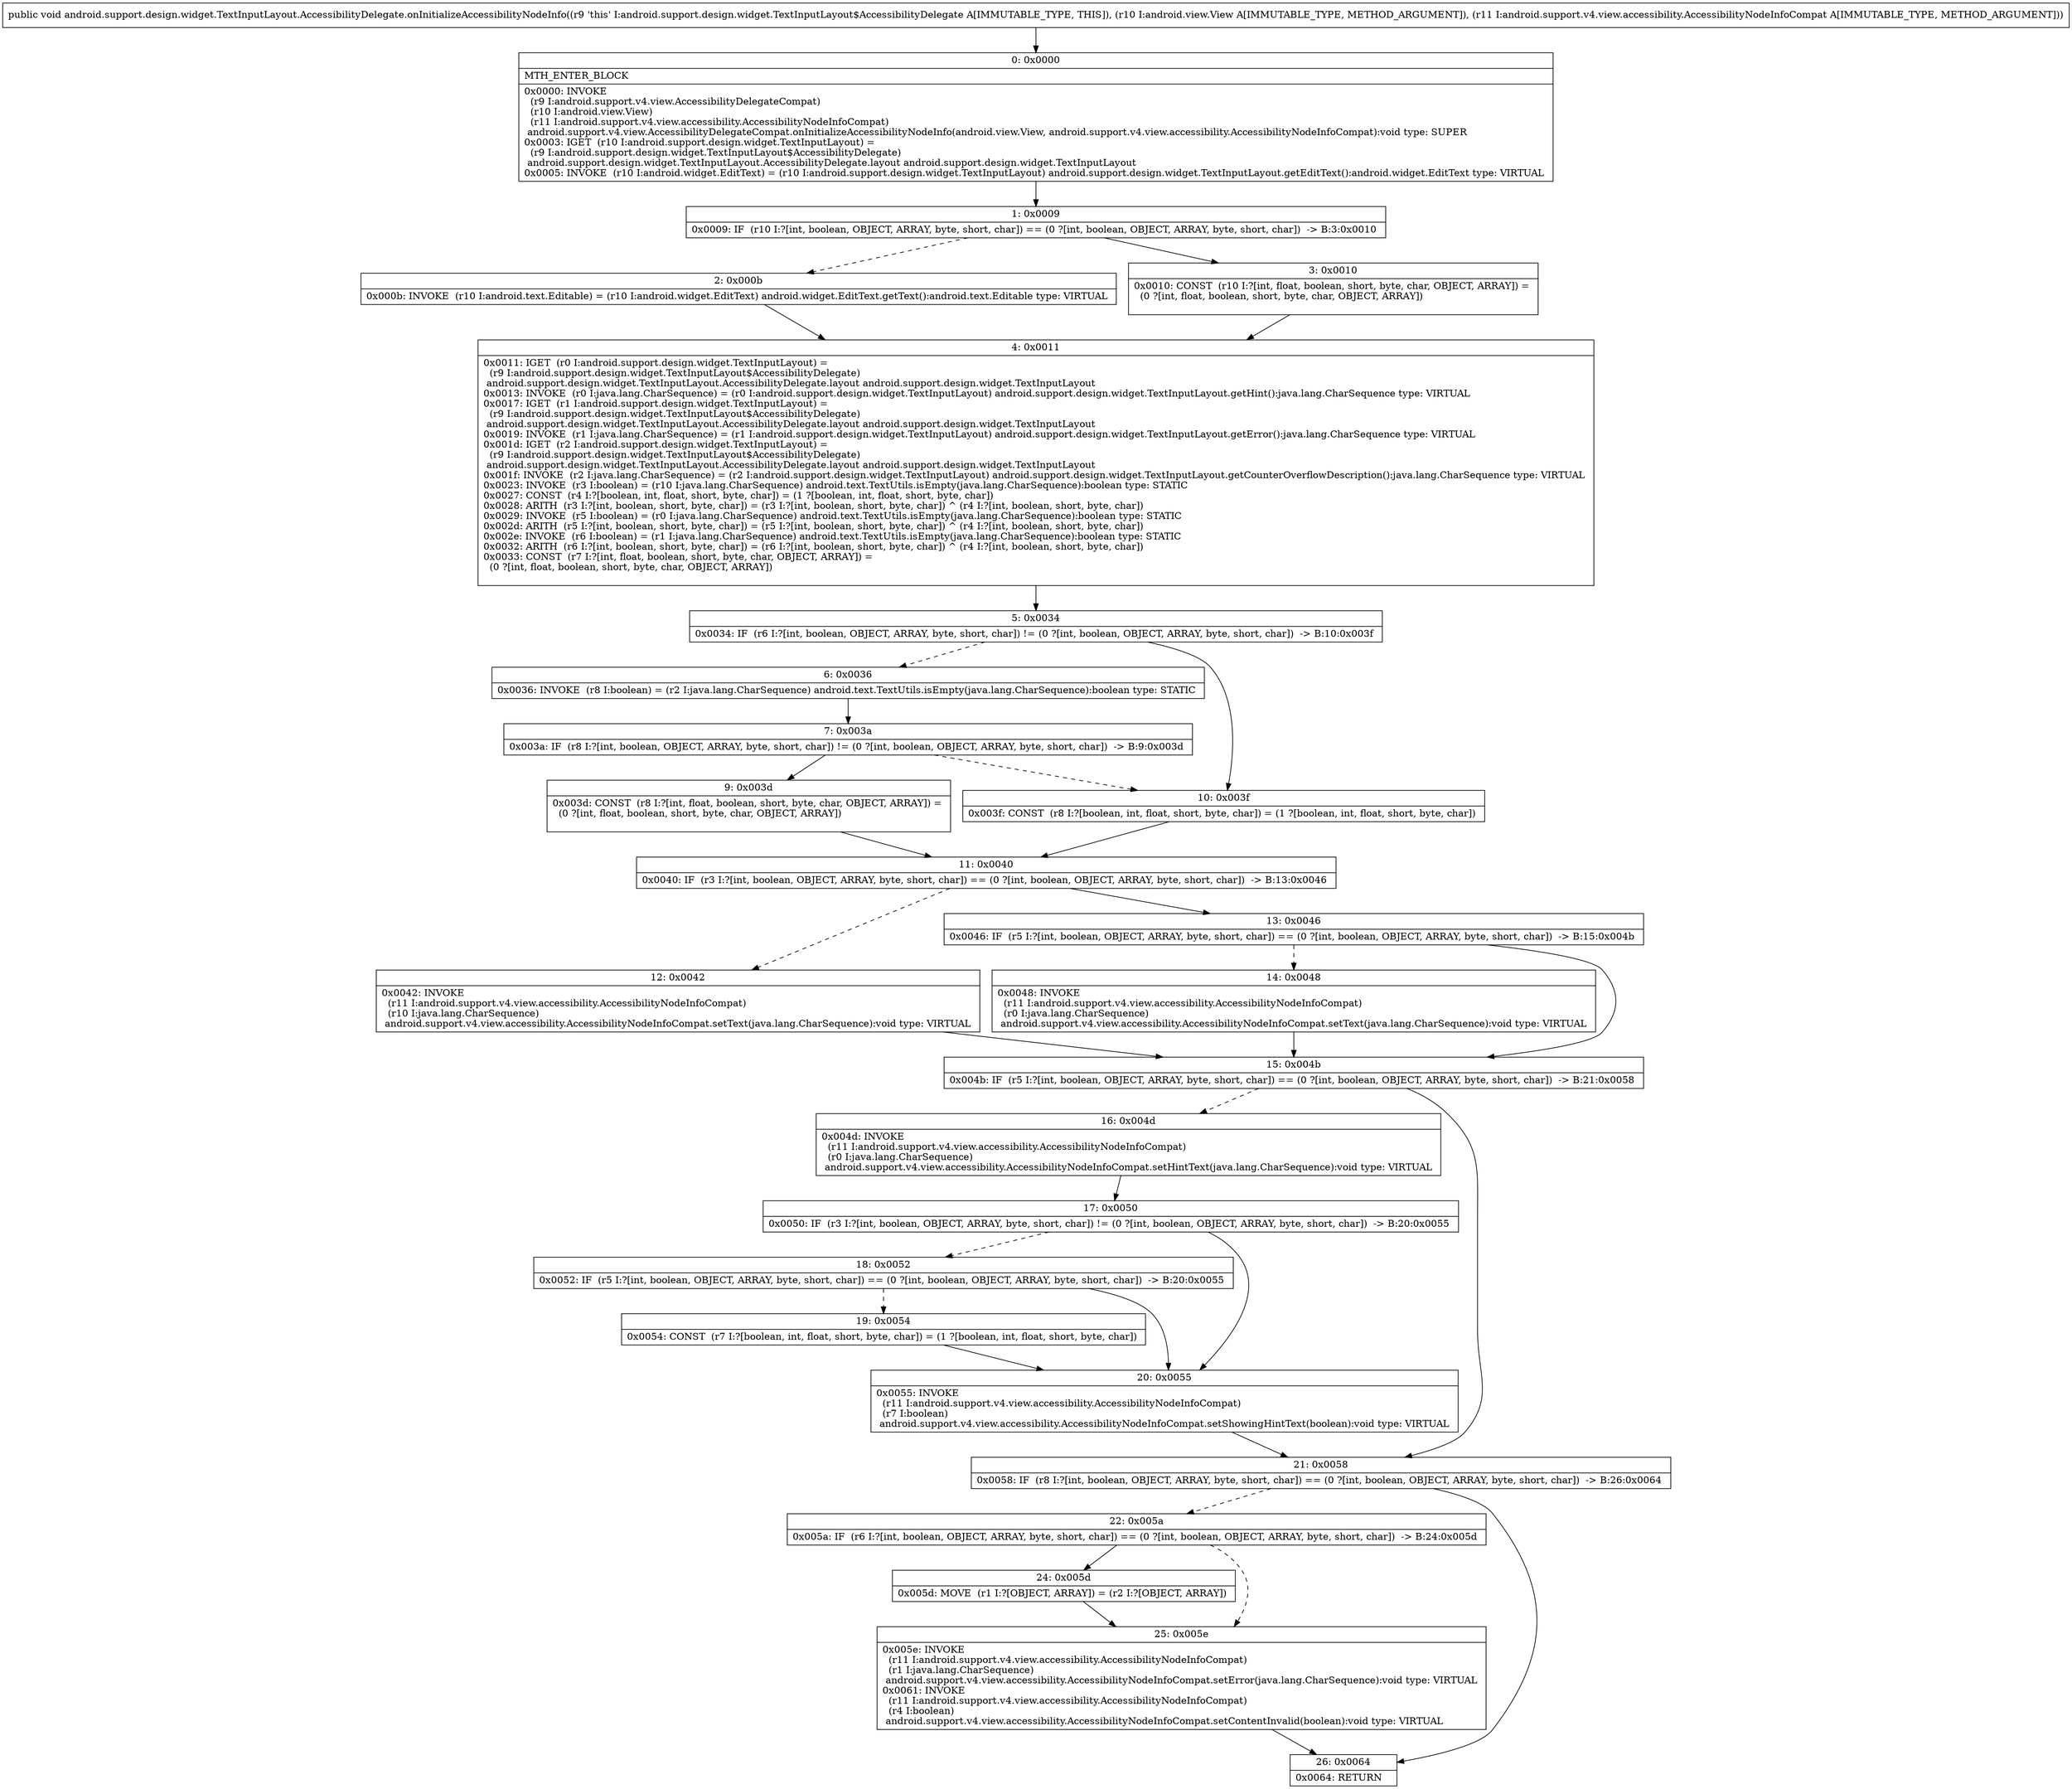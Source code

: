digraph "CFG forandroid.support.design.widget.TextInputLayout.AccessibilityDelegate.onInitializeAccessibilityNodeInfo(Landroid\/view\/View;Landroid\/support\/v4\/view\/accessibility\/AccessibilityNodeInfoCompat;)V" {
Node_0 [shape=record,label="{0\:\ 0x0000|MTH_ENTER_BLOCK\l|0x0000: INVOKE  \l  (r9 I:android.support.v4.view.AccessibilityDelegateCompat)\l  (r10 I:android.view.View)\l  (r11 I:android.support.v4.view.accessibility.AccessibilityNodeInfoCompat)\l android.support.v4.view.AccessibilityDelegateCompat.onInitializeAccessibilityNodeInfo(android.view.View, android.support.v4.view.accessibility.AccessibilityNodeInfoCompat):void type: SUPER \l0x0003: IGET  (r10 I:android.support.design.widget.TextInputLayout) = \l  (r9 I:android.support.design.widget.TextInputLayout$AccessibilityDelegate)\l android.support.design.widget.TextInputLayout.AccessibilityDelegate.layout android.support.design.widget.TextInputLayout \l0x0005: INVOKE  (r10 I:android.widget.EditText) = (r10 I:android.support.design.widget.TextInputLayout) android.support.design.widget.TextInputLayout.getEditText():android.widget.EditText type: VIRTUAL \l}"];
Node_1 [shape=record,label="{1\:\ 0x0009|0x0009: IF  (r10 I:?[int, boolean, OBJECT, ARRAY, byte, short, char]) == (0 ?[int, boolean, OBJECT, ARRAY, byte, short, char])  \-\> B:3:0x0010 \l}"];
Node_2 [shape=record,label="{2\:\ 0x000b|0x000b: INVOKE  (r10 I:android.text.Editable) = (r10 I:android.widget.EditText) android.widget.EditText.getText():android.text.Editable type: VIRTUAL \l}"];
Node_3 [shape=record,label="{3\:\ 0x0010|0x0010: CONST  (r10 I:?[int, float, boolean, short, byte, char, OBJECT, ARRAY]) = \l  (0 ?[int, float, boolean, short, byte, char, OBJECT, ARRAY])\l \l}"];
Node_4 [shape=record,label="{4\:\ 0x0011|0x0011: IGET  (r0 I:android.support.design.widget.TextInputLayout) = \l  (r9 I:android.support.design.widget.TextInputLayout$AccessibilityDelegate)\l android.support.design.widget.TextInputLayout.AccessibilityDelegate.layout android.support.design.widget.TextInputLayout \l0x0013: INVOKE  (r0 I:java.lang.CharSequence) = (r0 I:android.support.design.widget.TextInputLayout) android.support.design.widget.TextInputLayout.getHint():java.lang.CharSequence type: VIRTUAL \l0x0017: IGET  (r1 I:android.support.design.widget.TextInputLayout) = \l  (r9 I:android.support.design.widget.TextInputLayout$AccessibilityDelegate)\l android.support.design.widget.TextInputLayout.AccessibilityDelegate.layout android.support.design.widget.TextInputLayout \l0x0019: INVOKE  (r1 I:java.lang.CharSequence) = (r1 I:android.support.design.widget.TextInputLayout) android.support.design.widget.TextInputLayout.getError():java.lang.CharSequence type: VIRTUAL \l0x001d: IGET  (r2 I:android.support.design.widget.TextInputLayout) = \l  (r9 I:android.support.design.widget.TextInputLayout$AccessibilityDelegate)\l android.support.design.widget.TextInputLayout.AccessibilityDelegate.layout android.support.design.widget.TextInputLayout \l0x001f: INVOKE  (r2 I:java.lang.CharSequence) = (r2 I:android.support.design.widget.TextInputLayout) android.support.design.widget.TextInputLayout.getCounterOverflowDescription():java.lang.CharSequence type: VIRTUAL \l0x0023: INVOKE  (r3 I:boolean) = (r10 I:java.lang.CharSequence) android.text.TextUtils.isEmpty(java.lang.CharSequence):boolean type: STATIC \l0x0027: CONST  (r4 I:?[boolean, int, float, short, byte, char]) = (1 ?[boolean, int, float, short, byte, char]) \l0x0028: ARITH  (r3 I:?[int, boolean, short, byte, char]) = (r3 I:?[int, boolean, short, byte, char]) ^ (r4 I:?[int, boolean, short, byte, char]) \l0x0029: INVOKE  (r5 I:boolean) = (r0 I:java.lang.CharSequence) android.text.TextUtils.isEmpty(java.lang.CharSequence):boolean type: STATIC \l0x002d: ARITH  (r5 I:?[int, boolean, short, byte, char]) = (r5 I:?[int, boolean, short, byte, char]) ^ (r4 I:?[int, boolean, short, byte, char]) \l0x002e: INVOKE  (r6 I:boolean) = (r1 I:java.lang.CharSequence) android.text.TextUtils.isEmpty(java.lang.CharSequence):boolean type: STATIC \l0x0032: ARITH  (r6 I:?[int, boolean, short, byte, char]) = (r6 I:?[int, boolean, short, byte, char]) ^ (r4 I:?[int, boolean, short, byte, char]) \l0x0033: CONST  (r7 I:?[int, float, boolean, short, byte, char, OBJECT, ARRAY]) = \l  (0 ?[int, float, boolean, short, byte, char, OBJECT, ARRAY])\l \l}"];
Node_5 [shape=record,label="{5\:\ 0x0034|0x0034: IF  (r6 I:?[int, boolean, OBJECT, ARRAY, byte, short, char]) != (0 ?[int, boolean, OBJECT, ARRAY, byte, short, char])  \-\> B:10:0x003f \l}"];
Node_6 [shape=record,label="{6\:\ 0x0036|0x0036: INVOKE  (r8 I:boolean) = (r2 I:java.lang.CharSequence) android.text.TextUtils.isEmpty(java.lang.CharSequence):boolean type: STATIC \l}"];
Node_7 [shape=record,label="{7\:\ 0x003a|0x003a: IF  (r8 I:?[int, boolean, OBJECT, ARRAY, byte, short, char]) != (0 ?[int, boolean, OBJECT, ARRAY, byte, short, char])  \-\> B:9:0x003d \l}"];
Node_9 [shape=record,label="{9\:\ 0x003d|0x003d: CONST  (r8 I:?[int, float, boolean, short, byte, char, OBJECT, ARRAY]) = \l  (0 ?[int, float, boolean, short, byte, char, OBJECT, ARRAY])\l \l}"];
Node_10 [shape=record,label="{10\:\ 0x003f|0x003f: CONST  (r8 I:?[boolean, int, float, short, byte, char]) = (1 ?[boolean, int, float, short, byte, char]) \l}"];
Node_11 [shape=record,label="{11\:\ 0x0040|0x0040: IF  (r3 I:?[int, boolean, OBJECT, ARRAY, byte, short, char]) == (0 ?[int, boolean, OBJECT, ARRAY, byte, short, char])  \-\> B:13:0x0046 \l}"];
Node_12 [shape=record,label="{12\:\ 0x0042|0x0042: INVOKE  \l  (r11 I:android.support.v4.view.accessibility.AccessibilityNodeInfoCompat)\l  (r10 I:java.lang.CharSequence)\l android.support.v4.view.accessibility.AccessibilityNodeInfoCompat.setText(java.lang.CharSequence):void type: VIRTUAL \l}"];
Node_13 [shape=record,label="{13\:\ 0x0046|0x0046: IF  (r5 I:?[int, boolean, OBJECT, ARRAY, byte, short, char]) == (0 ?[int, boolean, OBJECT, ARRAY, byte, short, char])  \-\> B:15:0x004b \l}"];
Node_14 [shape=record,label="{14\:\ 0x0048|0x0048: INVOKE  \l  (r11 I:android.support.v4.view.accessibility.AccessibilityNodeInfoCompat)\l  (r0 I:java.lang.CharSequence)\l android.support.v4.view.accessibility.AccessibilityNodeInfoCompat.setText(java.lang.CharSequence):void type: VIRTUAL \l}"];
Node_15 [shape=record,label="{15\:\ 0x004b|0x004b: IF  (r5 I:?[int, boolean, OBJECT, ARRAY, byte, short, char]) == (0 ?[int, boolean, OBJECT, ARRAY, byte, short, char])  \-\> B:21:0x0058 \l}"];
Node_16 [shape=record,label="{16\:\ 0x004d|0x004d: INVOKE  \l  (r11 I:android.support.v4.view.accessibility.AccessibilityNodeInfoCompat)\l  (r0 I:java.lang.CharSequence)\l android.support.v4.view.accessibility.AccessibilityNodeInfoCompat.setHintText(java.lang.CharSequence):void type: VIRTUAL \l}"];
Node_17 [shape=record,label="{17\:\ 0x0050|0x0050: IF  (r3 I:?[int, boolean, OBJECT, ARRAY, byte, short, char]) != (0 ?[int, boolean, OBJECT, ARRAY, byte, short, char])  \-\> B:20:0x0055 \l}"];
Node_18 [shape=record,label="{18\:\ 0x0052|0x0052: IF  (r5 I:?[int, boolean, OBJECT, ARRAY, byte, short, char]) == (0 ?[int, boolean, OBJECT, ARRAY, byte, short, char])  \-\> B:20:0x0055 \l}"];
Node_19 [shape=record,label="{19\:\ 0x0054|0x0054: CONST  (r7 I:?[boolean, int, float, short, byte, char]) = (1 ?[boolean, int, float, short, byte, char]) \l}"];
Node_20 [shape=record,label="{20\:\ 0x0055|0x0055: INVOKE  \l  (r11 I:android.support.v4.view.accessibility.AccessibilityNodeInfoCompat)\l  (r7 I:boolean)\l android.support.v4.view.accessibility.AccessibilityNodeInfoCompat.setShowingHintText(boolean):void type: VIRTUAL \l}"];
Node_21 [shape=record,label="{21\:\ 0x0058|0x0058: IF  (r8 I:?[int, boolean, OBJECT, ARRAY, byte, short, char]) == (0 ?[int, boolean, OBJECT, ARRAY, byte, short, char])  \-\> B:26:0x0064 \l}"];
Node_22 [shape=record,label="{22\:\ 0x005a|0x005a: IF  (r6 I:?[int, boolean, OBJECT, ARRAY, byte, short, char]) == (0 ?[int, boolean, OBJECT, ARRAY, byte, short, char])  \-\> B:24:0x005d \l}"];
Node_24 [shape=record,label="{24\:\ 0x005d|0x005d: MOVE  (r1 I:?[OBJECT, ARRAY]) = (r2 I:?[OBJECT, ARRAY]) \l}"];
Node_25 [shape=record,label="{25\:\ 0x005e|0x005e: INVOKE  \l  (r11 I:android.support.v4.view.accessibility.AccessibilityNodeInfoCompat)\l  (r1 I:java.lang.CharSequence)\l android.support.v4.view.accessibility.AccessibilityNodeInfoCompat.setError(java.lang.CharSequence):void type: VIRTUAL \l0x0061: INVOKE  \l  (r11 I:android.support.v4.view.accessibility.AccessibilityNodeInfoCompat)\l  (r4 I:boolean)\l android.support.v4.view.accessibility.AccessibilityNodeInfoCompat.setContentInvalid(boolean):void type: VIRTUAL \l}"];
Node_26 [shape=record,label="{26\:\ 0x0064|0x0064: RETURN   \l}"];
MethodNode[shape=record,label="{public void android.support.design.widget.TextInputLayout.AccessibilityDelegate.onInitializeAccessibilityNodeInfo((r9 'this' I:android.support.design.widget.TextInputLayout$AccessibilityDelegate A[IMMUTABLE_TYPE, THIS]), (r10 I:android.view.View A[IMMUTABLE_TYPE, METHOD_ARGUMENT]), (r11 I:android.support.v4.view.accessibility.AccessibilityNodeInfoCompat A[IMMUTABLE_TYPE, METHOD_ARGUMENT])) }"];
MethodNode -> Node_0;
Node_0 -> Node_1;
Node_1 -> Node_2[style=dashed];
Node_1 -> Node_3;
Node_2 -> Node_4;
Node_3 -> Node_4;
Node_4 -> Node_5;
Node_5 -> Node_6[style=dashed];
Node_5 -> Node_10;
Node_6 -> Node_7;
Node_7 -> Node_9;
Node_7 -> Node_10[style=dashed];
Node_9 -> Node_11;
Node_10 -> Node_11;
Node_11 -> Node_12[style=dashed];
Node_11 -> Node_13;
Node_12 -> Node_15;
Node_13 -> Node_14[style=dashed];
Node_13 -> Node_15;
Node_14 -> Node_15;
Node_15 -> Node_16[style=dashed];
Node_15 -> Node_21;
Node_16 -> Node_17;
Node_17 -> Node_18[style=dashed];
Node_17 -> Node_20;
Node_18 -> Node_19[style=dashed];
Node_18 -> Node_20;
Node_19 -> Node_20;
Node_20 -> Node_21;
Node_21 -> Node_22[style=dashed];
Node_21 -> Node_26;
Node_22 -> Node_24;
Node_22 -> Node_25[style=dashed];
Node_24 -> Node_25;
Node_25 -> Node_26;
}

